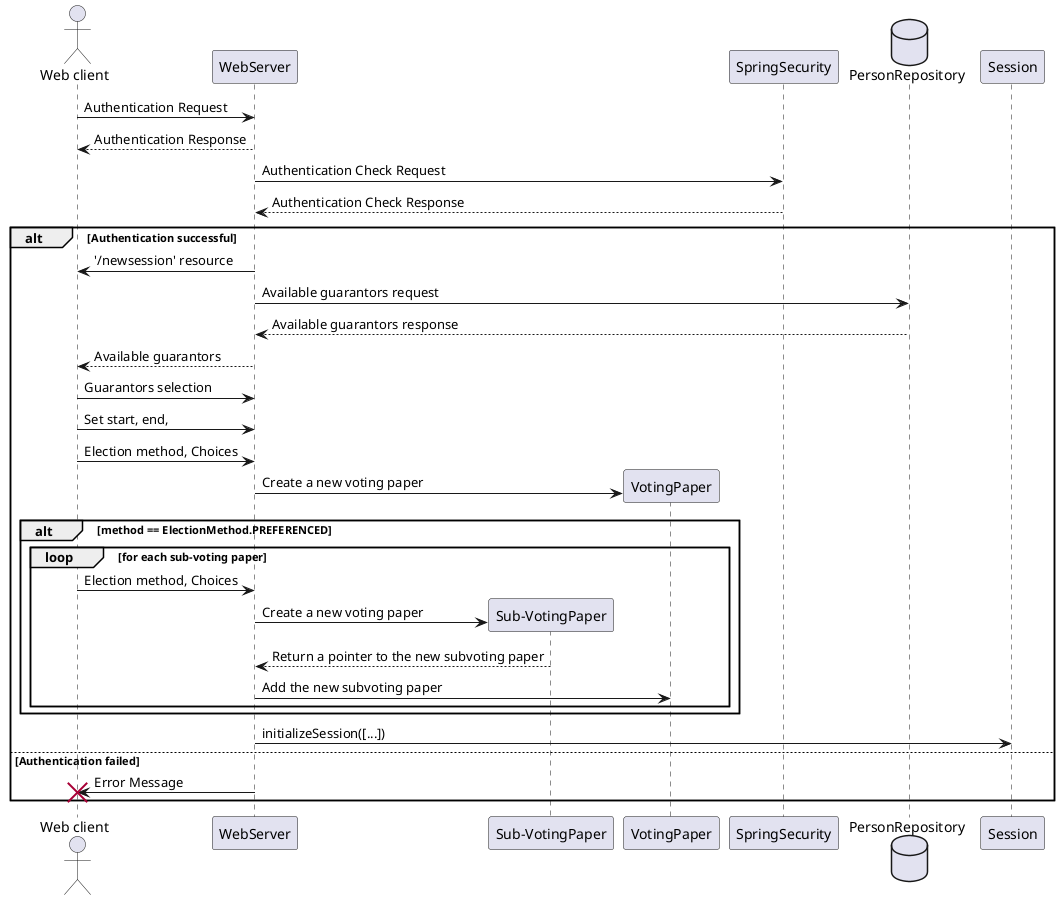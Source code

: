 @startuml
actor "Web client" as WC
participant WebServer as WS
participant "Sub-VotingPaper" as SVP
participant VotingPaper as VP
participant SpringSecurity as SS
database PersonRepository as PR
participant Session as S

WC -> WS : Authentication Request
WC <-- WS : Authentication Response
WS -> SS : Authentication Check Request
WS <-- SS : Authentication Check Response

alt Authentication successful
    WS -> WC : '/newsession' resource
    WS -> PR : Available guarantors request
    WS <-- PR : Available guarantors response
    WC <-- WS : Available guarantors
    WC -> WS : Guarantors selection
    WC -> WS : Set start, end,
    WC -> WS : Election method, Choices
    WS -> VP ** : Create a new voting paper
    alt method == ElectionMethod.PREFERENCED
        loop for each sub-voting paper
            WC -> WS : Election method, Choices
            WS -> SVP ** : Create a new voting paper
            WS <-- SVP : Return a pointer to the new subvoting paper
            WS -> VP : Add the new subvoting paper
        end
    end
    WS -> S : initializeSession([...])
else Authentication failed
   WS -> WC !! : Error Message
end
@enduml
